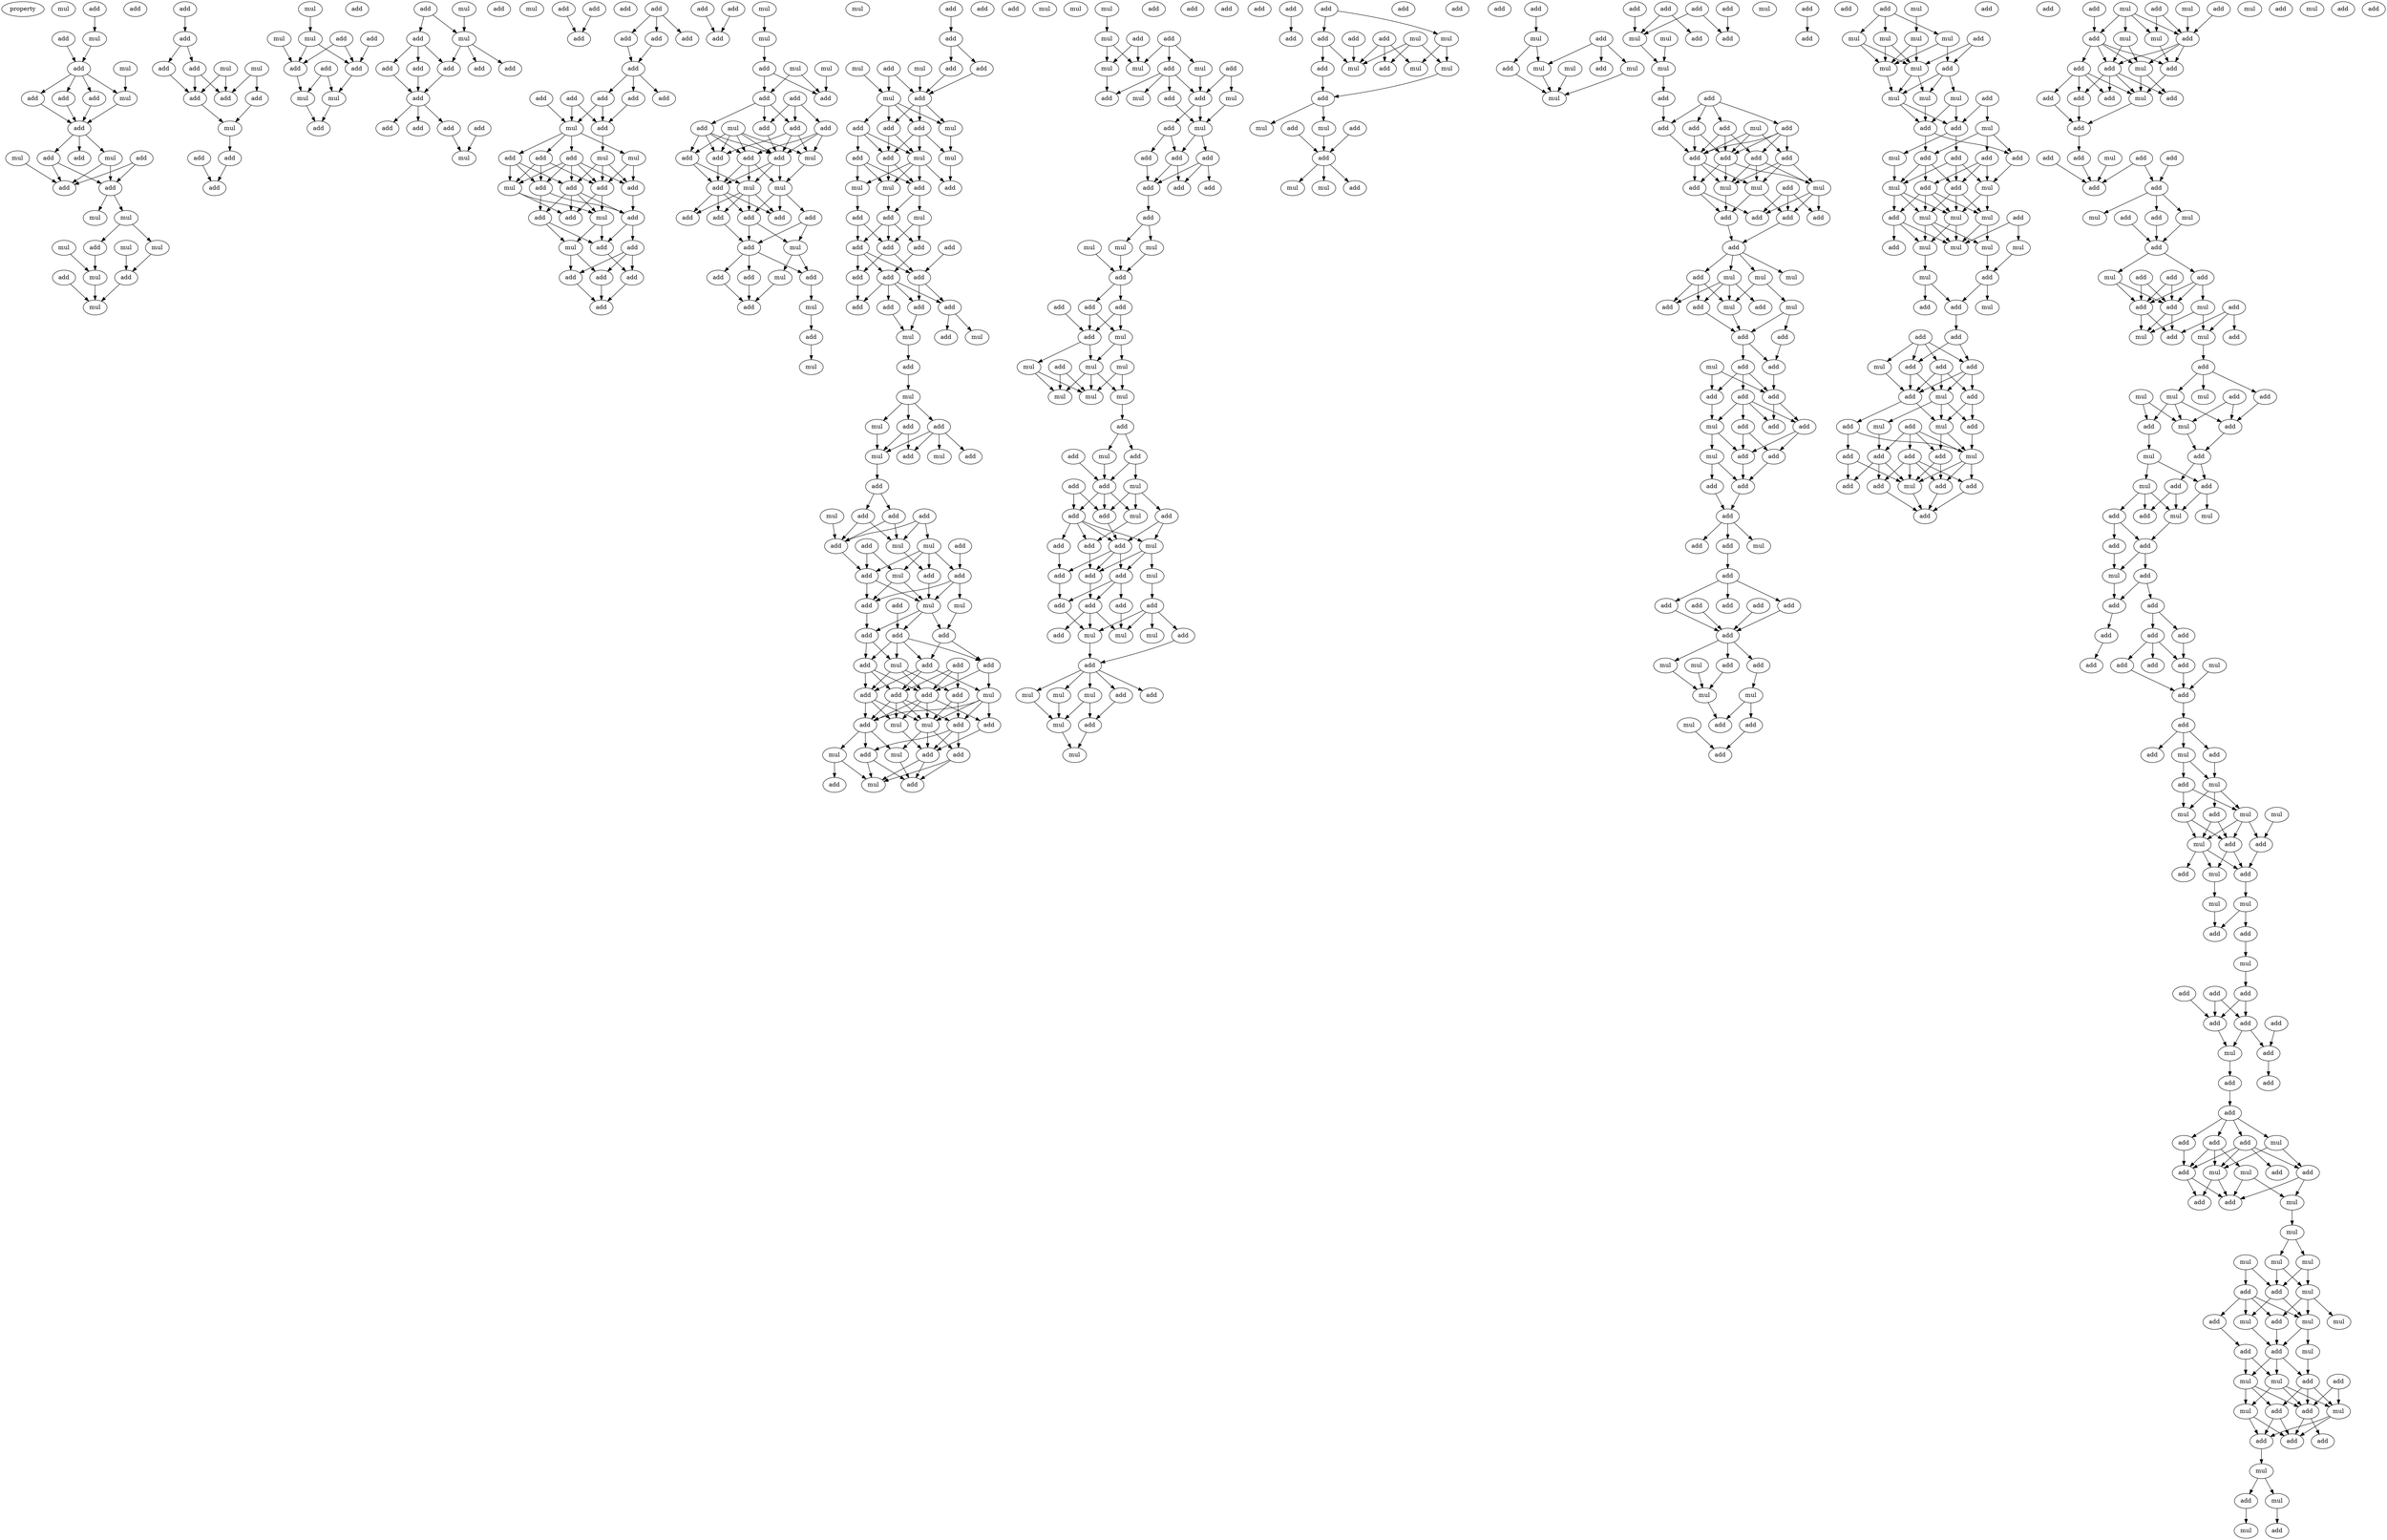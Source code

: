 digraph {
    node [fontcolor=black]
    property [mul=2,lf=1.7]
    0 [ label = mul ];
    1 [ label = add ];
    2 [ label = add ];
    3 [ label = mul ];
    4 [ label = add ];
    5 [ label = mul ];
    6 [ label = add ];
    7 [ label = add ];
    8 [ label = add ];
    9 [ label = add ];
    10 [ label = mul ];
    11 [ label = add ];
    12 [ label = mul ];
    13 [ label = add ];
    14 [ label = add ];
    15 [ label = mul ];
    16 [ label = add ];
    17 [ label = add ];
    18 [ label = add ];
    19 [ label = mul ];
    20 [ label = mul ];
    21 [ label = mul ];
    22 [ label = mul ];
    23 [ label = mul ];
    24 [ label = add ];
    25 [ label = add ];
    26 [ label = mul ];
    27 [ label = add ];
    28 [ label = mul ];
    29 [ label = add ];
    30 [ label = add ];
    31 [ label = mul ];
    32 [ label = add ];
    33 [ label = mul ];
    34 [ label = add ];
    35 [ label = add ];
    36 [ label = add ];
    37 [ label = add ];
    38 [ label = mul ];
    39 [ label = add ];
    40 [ label = add ];
    41 [ label = add ];
    42 [ label = mul ];
    43 [ label = mul ];
    44 [ label = add ];
    45 [ label = add ];
    46 [ label = mul ];
    47 [ label = add ];
    48 [ label = add ];
    49 [ label = add ];
    50 [ label = mul ];
    51 [ label = mul ];
    52 [ label = add ];
    53 [ label = add ];
    54 [ label = add ];
    55 [ label = mul ];
    56 [ label = add ];
    57 [ label = mul ];
    58 [ label = add ];
    59 [ label = add ];
    60 [ label = add ];
    61 [ label = add ];
    62 [ label = add ];
    63 [ label = add ];
    64 [ label = add ];
    65 [ label = add ];
    66 [ label = add ];
    67 [ label = add ];
    68 [ label = add ];
    69 [ label = mul ];
    70 [ label = mul ];
    71 [ label = add ];
    72 [ label = add ];
    73 [ label = add ];
    74 [ label = add ];
    75 [ label = add ];
    76 [ label = add ];
    77 [ label = add ];
    78 [ label = add ];
    79 [ label = add ];
    80 [ label = add ];
    81 [ label = add ];
    82 [ label = add ];
    83 [ label = add ];
    84 [ label = add ];
    85 [ label = add ];
    86 [ label = mul ];
    87 [ label = mul ];
    88 [ label = add ];
    89 [ label = add ];
    90 [ label = add ];
    91 [ label = mul ];
    92 [ label = mul ];
    93 [ label = add ];
    94 [ label = add ];
    95 [ label = add ];
    96 [ label = add ];
    97 [ label = add ];
    98 [ label = add ];
    99 [ label = mul ];
    100 [ label = add ];
    101 [ label = add ];
    102 [ label = mul ];
    103 [ label = add ];
    104 [ label = add ];
    105 [ label = add ];
    106 [ label = add ];
    107 [ label = add ];
    108 [ label = add ];
    109 [ label = add ];
    110 [ label = mul ];
    111 [ label = add ];
    112 [ label = mul ];
    113 [ label = mul ];
    114 [ label = add ];
    115 [ label = mul ];
    116 [ label = add ];
    117 [ label = add ];
    118 [ label = add ];
    119 [ label = add ];
    120 [ label = add ];
    121 [ label = add ];
    122 [ label = mul ];
    123 [ label = add ];
    124 [ label = add ];
    125 [ label = add ];
    126 [ label = add ];
    127 [ label = add ];
    128 [ label = mul ];
    129 [ label = mul ];
    130 [ label = mul ];
    131 [ label = add ];
    132 [ label = add ];
    133 [ label = add ];
    134 [ label = add ];
    135 [ label = add ];
    136 [ label = add ];
    137 [ label = add ];
    138 [ label = mul ];
    139 [ label = add ];
    140 [ label = mul ];
    141 [ label = add ];
    142 [ label = add ];
    143 [ label = mul ];
    144 [ label = add ];
    145 [ label = add ];
    146 [ label = mul ];
    147 [ label = add ];
    148 [ label = mul ];
    149 [ label = add ];
    150 [ label = add ];
    151 [ label = add ];
    152 [ label = mul ];
    153 [ label = mul ];
    154 [ label = add ];
    155 [ label = add ];
    156 [ label = add ];
    157 [ label = add ];
    158 [ label = mul ];
    159 [ label = add ];
    160 [ label = add ];
    161 [ label = add ];
    162 [ label = mul ];
    163 [ label = mul ];
    164 [ label = add ];
    165 [ label = add ];
    166 [ label = mul ];
    167 [ label = mul ];
    168 [ label = mul ];
    169 [ label = add ];
    170 [ label = add ];
    171 [ label = add ];
    172 [ label = mul ];
    173 [ label = add ];
    174 [ label = add ];
    175 [ label = add ];
    176 [ label = add ];
    177 [ label = add ];
    178 [ label = add ];
    179 [ label = add ];
    180 [ label = add ];
    181 [ label = add ];
    182 [ label = add ];
    183 [ label = add ];
    184 [ label = add ];
    185 [ label = mul ];
    186 [ label = add ];
    187 [ label = mul ];
    188 [ label = mul ];
    189 [ label = add ];
    190 [ label = mul ];
    191 [ label = add ];
    192 [ label = mul ];
    193 [ label = add ];
    194 [ label = add ];
    195 [ label = mul ];
    196 [ label = mul ];
    197 [ label = mul ];
    198 [ label = add ];
    199 [ label = add ];
    200 [ label = add ];
    201 [ label = mul ];
    202 [ label = add ];
    203 [ label = add ];
    204 [ label = mul ];
    205 [ label = add ];
    206 [ label = mul ];
    207 [ label = add ];
    208 [ label = add ];
    209 [ label = add ];
    210 [ label = add ];
    211 [ label = mul ];
    212 [ label = add ];
    213 [ label = mul ];
    214 [ label = mul ];
    215 [ label = add ];
    216 [ label = add ];
    217 [ label = add ];
    218 [ label = add ];
    219 [ label = add ];
    220 [ label = add ];
    221 [ label = add ];
    222 [ label = mul ];
    223 [ label = add ];
    224 [ label = add ];
    225 [ label = add ];
    226 [ label = add ];
    227 [ label = add ];
    228 [ label = mul ];
    229 [ label = add ];
    230 [ label = mul ];
    231 [ label = add ];
    232 [ label = add ];
    233 [ label = mul ];
    234 [ label = add ];
    235 [ label = add ];
    236 [ label = mul ];
    237 [ label = add ];
    238 [ label = mul ];
    239 [ label = add ];
    240 [ label = add ];
    241 [ label = add ];
    242 [ label = mul ];
    243 [ label = mul ];
    244 [ label = mul ];
    245 [ label = add ];
    246 [ label = add ];
    247 [ label = add ];
    248 [ label = add ];
    249 [ label = mul ];
    250 [ label = mul ];
    251 [ label = mul ];
    252 [ label = mul ];
    253 [ label = add ];
    254 [ label = mul ];
    255 [ label = add ];
    256 [ label = add ];
    257 [ label = add ];
    258 [ label = mul ];
    259 [ label = add ];
    260 [ label = add ];
    261 [ label = add ];
    262 [ label = add ];
    263 [ label = add ];
    264 [ label = add ];
    265 [ label = add ];
    266 [ label = mul ];
    267 [ label = add ];
    268 [ label = mul ];
    269 [ label = mul ];
    270 [ label = add ];
    271 [ label = add ];
    272 [ label = add ];
    273 [ label = add ];
    274 [ label = add ];
    275 [ label = add ];
    276 [ label = mul ];
    277 [ label = add ];
    278 [ label = mul ];
    279 [ label = mul ];
    280 [ label = mul ];
    281 [ label = add ];
    282 [ label = mul ];
    283 [ label = mul ];
    284 [ label = mul ];
    285 [ label = add ];
    286 [ label = add ];
    287 [ label = add ];
    288 [ label = mul ];
    289 [ label = add ];
    290 [ label = mul ];
    291 [ label = add ];
    292 [ label = add ];
    293 [ label = add ];
    294 [ label = add ];
    295 [ label = add ];
    296 [ label = mul ];
    297 [ label = add ];
    298 [ label = add ];
    299 [ label = add ];
    300 [ label = mul ];
    301 [ label = add ];
    302 [ label = add ];
    303 [ label = add ];
    304 [ label = mul ];
    305 [ label = add ];
    306 [ label = add ];
    307 [ label = add ];
    308 [ label = add ];
    309 [ label = mul ];
    310 [ label = add ];
    311 [ label = mul ];
    312 [ label = mul ];
    313 [ label = add ];
    314 [ label = add ];
    315 [ label = mul ];
    316 [ label = mul ];
    317 [ label = mul ];
    318 [ label = add ];
    319 [ label = add ];
    320 [ label = mul ];
    321 [ label = add ];
    322 [ label = mul ];
    323 [ label = add ];
    324 [ label = add ];
    325 [ label = add ];
    326 [ label = mul ];
    327 [ label = add ];
    328 [ label = mul ];
    329 [ label = add ];
    330 [ label = add ];
    331 [ label = add ];
    332 [ label = add ];
    333 [ label = mul ];
    334 [ label = mul ];
    335 [ label = mul ];
    336 [ label = add ];
    337 [ label = add ];
    338 [ label = add ];
    339 [ label = mul ];
    340 [ label = mul ];
    341 [ label = add ];
    342 [ label = add ];
    343 [ label = mul ];
    344 [ label = mul ];
    345 [ label = add ];
    346 [ label = add ];
    347 [ label = add ];
    348 [ label = add ];
    349 [ label = add ];
    350 [ label = mul ];
    351 [ label = add ];
    352 [ label = mul ];
    353 [ label = add ];
    354 [ label = mul ];
    355 [ label = mul ];
    356 [ label = mul ];
    357 [ label = add ];
    358 [ label = add ];
    359 [ label = add ];
    360 [ label = add ];
    361 [ label = add ];
    362 [ label = mul ];
    363 [ label = add ];
    364 [ label = mul ];
    365 [ label = mul ];
    366 [ label = add ];
    367 [ label = add ];
    368 [ label = add ];
    369 [ label = mul ];
    370 [ label = add ];
    371 [ label = add ];
    372 [ label = add ];
    373 [ label = add ];
    374 [ label = add ];
    375 [ label = add ];
    376 [ label = add ];
    377 [ label = mul ];
    378 [ label = mul ];
    379 [ label = mul ];
    380 [ label = add ];
    381 [ label = add ];
    382 [ label = add ];
    383 [ label = add ];
    384 [ label = add ];
    385 [ label = mul ];
    386 [ label = add ];
    387 [ label = add ];
    388 [ label = mul ];
    389 [ label = add ];
    390 [ label = mul ];
    391 [ label = mul ];
    392 [ label = add ];
    393 [ label = mul ];
    394 [ label = add ];
    395 [ label = mul ];
    396 [ label = add ];
    397 [ label = add ];
    398 [ label = add ];
    399 [ label = add ];
    400 [ label = mul ];
    401 [ label = add ];
    402 [ label = add ];
    403 [ label = add ];
    404 [ label = add ];
    405 [ label = add ];
    406 [ label = mul ];
    407 [ label = add ];
    408 [ label = add ];
    409 [ label = mul ];
    410 [ label = add ];
    411 [ label = add ];
    412 [ label = add ];
    413 [ label = add ];
    414 [ label = add ];
    415 [ label = add ];
    416 [ label = add ];
    417 [ label = add ];
    418 [ label = add ];
    419 [ label = mul ];
    420 [ label = add ];
    421 [ label = add ];
    422 [ label = add ];
    423 [ label = add ];
    424 [ label = add ];
    425 [ label = add ];
    426 [ label = add ];
    427 [ label = add ];
    428 [ label = mul ];
    429 [ label = add ];
    430 [ label = mul ];
    431 [ label = mul ];
    432 [ label = mul ];
    433 [ label = add ];
    434 [ label = mul ];
    435 [ label = add ];
    436 [ label = add ];
    437 [ label = add ];
    438 [ label = mul ];
    439 [ label = add ];
    440 [ label = mul ];
    441 [ label = mul ];
    442 [ label = mul ];
    443 [ label = add ];
    444 [ label = mul ];
    445 [ label = mul ];
    446 [ label = add ];
    447 [ label = mul ];
    448 [ label = mul ];
    449 [ label = mul ];
    450 [ label = mul ];
    451 [ label = add ];
    452 [ label = add ];
    453 [ label = mul ];
    454 [ label = add ];
    455 [ label = add ];
    456 [ label = add ];
    457 [ label = add ];
    458 [ label = add ];
    459 [ label = mul ];
    460 [ label = add ];
    461 [ label = add ];
    462 [ label = mul ];
    463 [ label = mul ];
    464 [ label = add ];
    465 [ label = mul ];
    466 [ label = mul ];
    467 [ label = mul ];
    468 [ label = add ];
    469 [ label = mul ];
    470 [ label = mul ];
    471 [ label = mul ];
    472 [ label = mul ];
    473 [ label = add ];
    474 [ label = mul ];
    475 [ label = add ];
    476 [ label = add ];
    477 [ label = mul ];
    478 [ label = add ];
    479 [ label = add ];
    480 [ label = add ];
    481 [ label = add ];
    482 [ label = add ];
    483 [ label = add ];
    484 [ label = add ];
    485 [ label = add ];
    486 [ label = mul ];
    487 [ label = add ];
    488 [ label = add ];
    489 [ label = mul ];
    490 [ label = add ];
    491 [ label = add ];
    492 [ label = mul ];
    493 [ label = mul ];
    494 [ label = add ];
    495 [ label = add ];
    496 [ label = mul ];
    497 [ label = add ];
    498 [ label = add ];
    499 [ label = add ];
    500 [ label = add ];
    501 [ label = add ];
    502 [ label = mul ];
    503 [ label = add ];
    504 [ label = add ];
    505 [ label = add ];
    506 [ label = add ];
    507 [ label = mul ];
    508 [ label = mul ];
    509 [ label = add ];
    510 [ label = add ];
    511 [ label = mul ];
    512 [ label = add ];
    513 [ label = mul ];
    514 [ label = add ];
    515 [ label = add ];
    516 [ label = add ];
    517 [ label = add ];
    518 [ label = mul ];
    519 [ label = add ];
    520 [ label = mul ];
    521 [ label = add ];
    522 [ label = add ];
    523 [ label = add ];
    524 [ label = add ];
    525 [ label = add ];
    526 [ label = add ];
    527 [ label = mul ];
    528 [ label = add ];
    529 [ label = add ];
    530 [ label = add ];
    531 [ label = add ];
    532 [ label = mul ];
    533 [ label = add ];
    534 [ label = add ];
    535 [ label = mul ];
    536 [ label = add ];
    537 [ label = mul ];
    538 [ label = add ];
    539 [ label = mul ];
    540 [ label = add ];
    541 [ label = add ];
    542 [ label = add ];
    543 [ label = add ];
    544 [ label = add ];
    545 [ label = mul ];
    546 [ label = mul ];
    547 [ label = mul ];
    548 [ label = add ];
    549 [ label = add ];
    550 [ label = add ];
    551 [ label = add ];
    552 [ label = mul ];
    553 [ label = add ];
    554 [ label = mul ];
    555 [ label = mul ];
    556 [ label = add ];
    557 [ label = add ];
    558 [ label = add ];
    559 [ label = mul ];
    560 [ label = add ];
    561 [ label = mul ];
    562 [ label = mul ];
    563 [ label = add ];
    564 [ label = add ];
    565 [ label = mul ];
    566 [ label = mul ];
    567 [ label = mul ];
    568 [ label = add ];
    569 [ label = add ];
    570 [ label = add ];
    571 [ label = add ];
    572 [ label = mul ];
    573 [ label = add ];
    574 [ label = add ];
    575 [ label = add ];
    576 [ label = add ];
    577 [ label = add ];
    578 [ label = add ];
    579 [ label = add ];
    580 [ label = add ];
    581 [ label = add ];
    582 [ label = add ];
    583 [ label = mul ];
    584 [ label = add ];
    585 [ label = add ];
    586 [ label = add ];
    587 [ label = mul ];
    588 [ label = add ];
    589 [ label = mul ];
    590 [ label = add ];
    591 [ label = mul ];
    592 [ label = mul ];
    593 [ label = mul ];
    594 [ label = add ];
    595 [ label = mul ];
    596 [ label = add ];
    597 [ label = add ];
    598 [ label = mul ];
    599 [ label = add ];
    600 [ label = add ];
    601 [ label = add ];
    602 [ label = mul ];
    603 [ label = mul ];
    604 [ label = add ];
    605 [ label = add ];
    606 [ label = mul ];
    607 [ label = add ];
    608 [ label = add ];
    609 [ label = add ];
    610 [ label = add ];
    611 [ label = add ];
    612 [ label = add ];
    613 [ label = mul ];
    614 [ label = add ];
    615 [ label = add ];
    616 [ label = add ];
    617 [ label = add ];
    618 [ label = add ];
    619 [ label = mul ];
    620 [ label = add ];
    621 [ label = add ];
    622 [ label = add ];
    623 [ label = add ];
    624 [ label = mul ];
    625 [ label = add ];
    626 [ label = mul ];
    627 [ label = add ];
    628 [ label = mul ];
    629 [ label = add ];
    630 [ label = mul ];
    631 [ label = mul ];
    632 [ label = mul ];
    633 [ label = mul ];
    634 [ label = add ];
    635 [ label = mul ];
    636 [ label = add ];
    637 [ label = add ];
    638 [ label = mul ];
    639 [ label = add ];
    640 [ label = mul ];
    641 [ label = mul ];
    642 [ label = add ];
    643 [ label = mul ];
    644 [ label = add ];
    645 [ label = add ];
    646 [ label = mul ];
    647 [ label = mul ];
    648 [ label = add ];
    649 [ label = add ];
    650 [ label = mul ];
    651 [ label = mul ];
    652 [ label = add ];
    653 [ label = add ];
    654 [ label = add ];
    655 [ label = add ];
    656 [ label = mul ];
    657 [ label = add ];
    658 [ label = add ];
    659 [ label = mul ];
    660 [ label = add ];
    661 [ label = mul ];
    1 -> 3 [ name = 0 ];
    2 -> 4 [ name = 1 ];
    3 -> 4 [ name = 2 ];
    4 -> 6 [ name = 3 ];
    4 -> 7 [ name = 4 ];
    4 -> 9 [ name = 5 ];
    4 -> 10 [ name = 6 ];
    5 -> 10 [ name = 7 ];
    6 -> 11 [ name = 8 ];
    7 -> 11 [ name = 9 ];
    9 -> 11 [ name = 10 ];
    10 -> 11 [ name = 11 ];
    11 -> 13 [ name = 12 ];
    11 -> 15 [ name = 13 ];
    11 -> 16 [ name = 14 ];
    12 -> 17 [ name = 15 ];
    14 -> 17 [ name = 16 ];
    14 -> 18 [ name = 17 ];
    15 -> 17 [ name = 18 ];
    15 -> 18 [ name = 19 ];
    16 -> 17 [ name = 20 ];
    16 -> 18 [ name = 21 ];
    18 -> 19 [ name = 22 ];
    18 -> 20 [ name = 23 ];
    20 -> 22 [ name = 24 ];
    20 -> 24 [ name = 25 ];
    21 -> 27 [ name = 26 ];
    22 -> 27 [ name = 27 ];
    23 -> 26 [ name = 28 ];
    24 -> 26 [ name = 29 ];
    25 -> 28 [ name = 30 ];
    26 -> 28 [ name = 31 ];
    27 -> 28 [ name = 32 ];
    29 -> 30 [ name = 33 ];
    30 -> 32 [ name = 34 ];
    30 -> 34 [ name = 35 ];
    31 -> 36 [ name = 36 ];
    31 -> 37 [ name = 37 ];
    32 -> 36 [ name = 38 ];
    32 -> 37 [ name = 39 ];
    33 -> 35 [ name = 40 ];
    33 -> 37 [ name = 41 ];
    34 -> 36 [ name = 42 ];
    35 -> 38 [ name = 43 ];
    36 -> 38 [ name = 44 ];
    38 -> 40 [ name = 45 ];
    39 -> 41 [ name = 46 ];
    40 -> 41 [ name = 47 ];
    42 -> 43 [ name = 48 ];
    43 -> 47 [ name = 49 ];
    43 -> 48 [ name = 50 ];
    44 -> 47 [ name = 51 ];
    45 -> 47 [ name = 52 ];
    45 -> 48 [ name = 53 ];
    46 -> 48 [ name = 54 ];
    47 -> 51 [ name = 55 ];
    48 -> 50 [ name = 56 ];
    49 -> 50 [ name = 57 ];
    49 -> 51 [ name = 58 ];
    50 -> 52 [ name = 59 ];
    51 -> 52 [ name = 60 ];
    54 -> 56 [ name = 61 ];
    54 -> 57 [ name = 62 ];
    55 -> 57 [ name = 63 ];
    56 -> 58 [ name = 64 ];
    56 -> 59 [ name = 65 ];
    56 -> 62 [ name = 66 ];
    57 -> 58 [ name = 67 ];
    57 -> 60 [ name = 68 ];
    57 -> 61 [ name = 69 ];
    58 -> 63 [ name = 70 ];
    59 -> 63 [ name = 71 ];
    62 -> 63 [ name = 72 ];
    63 -> 64 [ name = 73 ];
    63 -> 65 [ name = 74 ];
    63 -> 66 [ name = 75 ];
    66 -> 69 [ name = 76 ];
    67 -> 69 [ name = 77 ];
    71 -> 74 [ name = 78 ];
    73 -> 74 [ name = 79 ];
    75 -> 76 [ name = 80 ];
    75 -> 77 [ name = 81 ];
    75 -> 78 [ name = 82 ];
    76 -> 79 [ name = 83 ];
    78 -> 79 [ name = 84 ];
    79 -> 81 [ name = 85 ];
    79 -> 82 [ name = 86 ];
    79 -> 83 [ name = 87 ];
    80 -> 86 [ name = 88 ];
    82 -> 85 [ name = 89 ];
    82 -> 86 [ name = 90 ];
    83 -> 85 [ name = 91 ];
    84 -> 85 [ name = 92 ];
    84 -> 86 [ name = 93 ];
    85 -> 91 [ name = 94 ];
    86 -> 87 [ name = 95 ];
    86 -> 88 [ name = 96 ];
    86 -> 89 [ name = 97 ];
    86 -> 90 [ name = 98 ];
    87 -> 93 [ name = 99 ];
    87 -> 94 [ name = 100 ];
    88 -> 92 [ name = 101 ];
    88 -> 93 [ name = 102 ];
    88 -> 94 [ name = 103 ];
    88 -> 95 [ name = 104 ];
    88 -> 96 [ name = 105 ];
    89 -> 92 [ name = 106 ];
    89 -> 93 [ name = 107 ];
    89 -> 95 [ name = 108 ];
    90 -> 92 [ name = 109 ];
    90 -> 95 [ name = 110 ];
    90 -> 96 [ name = 111 ];
    91 -> 93 [ name = 112 ];
    91 -> 94 [ name = 113 ];
    91 -> 96 [ name = 114 ];
    92 -> 97 [ name = 115 ];
    92 -> 99 [ name = 116 ];
    93 -> 97 [ name = 117 ];
    93 -> 99 [ name = 118 ];
    94 -> 100 [ name = 119 ];
    95 -> 98 [ name = 120 ];
    95 -> 100 [ name = 121 ];
    96 -> 97 [ name = 122 ];
    96 -> 98 [ name = 123 ];
    96 -> 99 [ name = 124 ];
    96 -> 100 [ name = 125 ];
    98 -> 102 [ name = 126 ];
    98 -> 103 [ name = 127 ];
    99 -> 102 [ name = 128 ];
    99 -> 103 [ name = 129 ];
    100 -> 101 [ name = 130 ];
    100 -> 103 [ name = 131 ];
    101 -> 104 [ name = 132 ];
    101 -> 105 [ name = 133 ];
    101 -> 106 [ name = 134 ];
    102 -> 104 [ name = 135 ];
    102 -> 106 [ name = 136 ];
    103 -> 105 [ name = 137 ];
    104 -> 107 [ name = 138 ];
    105 -> 107 [ name = 139 ];
    106 -> 107 [ name = 140 ];
    108 -> 111 [ name = 141 ];
    109 -> 111 [ name = 142 ];
    110 -> 112 [ name = 143 ];
    112 -> 114 [ name = 144 ];
    113 -> 117 [ name = 145 ];
    114 -> 116 [ name = 146 ];
    114 -> 117 [ name = 147 ];
    115 -> 116 [ name = 148 ];
    115 -> 117 [ name = 149 ];
    116 -> 119 [ name = 150 ];
    116 -> 120 [ name = 151 ];
    116 -> 121 [ name = 152 ];
    118 -> 120 [ name = 153 ];
    118 -> 121 [ name = 154 ];
    118 -> 123 [ name = 155 ];
    119 -> 124 [ name = 156 ];
    119 -> 125 [ name = 157 ];
    119 -> 126 [ name = 158 ];
    119 -> 127 [ name = 159 ];
    120 -> 124 [ name = 160 ];
    121 -> 124 [ name = 161 ];
    121 -> 127 [ name = 162 ];
    121 -> 128 [ name = 163 ];
    122 -> 124 [ name = 164 ];
    122 -> 125 [ name = 165 ];
    122 -> 126 [ name = 166 ];
    122 -> 127 [ name = 167 ];
    122 -> 128 [ name = 168 ];
    123 -> 124 [ name = 169 ];
    123 -> 126 [ name = 170 ];
    123 -> 128 [ name = 171 ];
    124 -> 129 [ name = 172 ];
    124 -> 130 [ name = 173 ];
    124 -> 131 [ name = 174 ];
    125 -> 130 [ name = 175 ];
    125 -> 131 [ name = 176 ];
    126 -> 129 [ name = 177 ];
    126 -> 130 [ name = 178 ];
    126 -> 131 [ name = 179 ];
    127 -> 131 [ name = 180 ];
    128 -> 129 [ name = 181 ];
    129 -> 134 [ name = 182 ];
    129 -> 135 [ name = 183 ];
    129 -> 136 [ name = 184 ];
    130 -> 132 [ name = 185 ];
    130 -> 133 [ name = 186 ];
    130 -> 134 [ name = 187 ];
    130 -> 135 [ name = 188 ];
    131 -> 132 [ name = 189 ];
    131 -> 133 [ name = 190 ];
    131 -> 134 [ name = 191 ];
    131 -> 135 [ name = 192 ];
    133 -> 137 [ name = 193 ];
    134 -> 137 [ name = 194 ];
    134 -> 138 [ name = 195 ];
    136 -> 137 [ name = 196 ];
    136 -> 138 [ name = 197 ];
    137 -> 139 [ name = 198 ];
    137 -> 141 [ name = 199 ];
    137 -> 142 [ name = 200 ];
    138 -> 140 [ name = 201 ];
    138 -> 142 [ name = 202 ];
    139 -> 144 [ name = 203 ];
    140 -> 144 [ name = 204 ];
    141 -> 144 [ name = 205 ];
    142 -> 143 [ name = 206 ];
    143 -> 145 [ name = 207 ];
    145 -> 148 [ name = 208 ];
    147 -> 150 [ name = 209 ];
    150 -> 151 [ name = 210 ];
    150 -> 154 [ name = 211 ];
    151 -> 157 [ name = 212 ];
    152 -> 157 [ name = 213 ];
    153 -> 158 [ name = 214 ];
    154 -> 157 [ name = 215 ];
    155 -> 157 [ name = 216 ];
    155 -> 158 [ name = 217 ];
    157 -> 160 [ name = 218 ];
    157 -> 161 [ name = 219 ];
    157 -> 162 [ name = 220 ];
    158 -> 159 [ name = 221 ];
    158 -> 160 [ name = 222 ];
    158 -> 161 [ name = 223 ];
    158 -> 162 [ name = 224 ];
    159 -> 163 [ name = 225 ];
    159 -> 164 [ name = 226 ];
    159 -> 165 [ name = 227 ];
    160 -> 163 [ name = 228 ];
    160 -> 164 [ name = 229 ];
    160 -> 166 [ name = 230 ];
    161 -> 163 [ name = 231 ];
    161 -> 164 [ name = 232 ];
    162 -> 166 [ name = 233 ];
    163 -> 167 [ name = 234 ];
    163 -> 168 [ name = 235 ];
    163 -> 169 [ name = 236 ];
    163 -> 170 [ name = 237 ];
    164 -> 167 [ name = 238 ];
    164 -> 170 [ name = 239 ];
    165 -> 167 [ name = 240 ];
    165 -> 168 [ name = 241 ];
    165 -> 170 [ name = 242 ];
    166 -> 169 [ name = 243 ];
    167 -> 171 [ name = 244 ];
    168 -> 173 [ name = 245 ];
    170 -> 171 [ name = 246 ];
    170 -> 172 [ name = 247 ];
    171 -> 174 [ name = 248 ];
    171 -> 175 [ name = 249 ];
    171 -> 177 [ name = 250 ];
    172 -> 174 [ name = 251 ];
    172 -> 175 [ name = 252 ];
    173 -> 175 [ name = 253 ];
    173 -> 177 [ name = 254 ];
    174 -> 179 [ name = 255 ];
    175 -> 178 [ name = 256 ];
    175 -> 180 [ name = 257 ];
    176 -> 178 [ name = 258 ];
    177 -> 178 [ name = 259 ];
    177 -> 179 [ name = 260 ];
    177 -> 180 [ name = 261 ];
    178 -> 181 [ name = 262 ];
    178 -> 182 [ name = 263 ];
    179 -> 181 [ name = 264 ];
    179 -> 182 [ name = 265 ];
    179 -> 183 [ name = 266 ];
    179 -> 184 [ name = 267 ];
    180 -> 184 [ name = 268 ];
    181 -> 185 [ name = 269 ];
    181 -> 186 [ name = 270 ];
    182 -> 187 [ name = 271 ];
    183 -> 187 [ name = 272 ];
    187 -> 189 [ name = 273 ];
    189 -> 190 [ name = 274 ];
    190 -> 191 [ name = 275 ];
    190 -> 192 [ name = 276 ];
    190 -> 193 [ name = 277 ];
    191 -> 194 [ name = 278 ];
    191 -> 196 [ name = 279 ];
    192 -> 196 [ name = 280 ];
    193 -> 194 [ name = 281 ];
    193 -> 196 [ name = 282 ];
    193 -> 197 [ name = 283 ];
    193 -> 198 [ name = 284 ];
    196 -> 199 [ name = 285 ];
    199 -> 200 [ name = 286 ];
    199 -> 203 [ name = 287 ];
    200 -> 206 [ name = 288 ];
    200 -> 207 [ name = 289 ];
    201 -> 207 [ name = 290 ];
    202 -> 204 [ name = 291 ];
    202 -> 206 [ name = 292 ];
    202 -> 207 [ name = 293 ];
    203 -> 206 [ name = 294 ];
    203 -> 207 [ name = 295 ];
    204 -> 209 [ name = 296 ];
    204 -> 210 [ name = 297 ];
    204 -> 211 [ name = 298 ];
    204 -> 212 [ name = 299 ];
    205 -> 212 [ name = 300 ];
    206 -> 209 [ name = 301 ];
    207 -> 210 [ name = 302 ];
    208 -> 210 [ name = 303 ];
    208 -> 211 [ name = 304 ];
    209 -> 214 [ name = 305 ];
    210 -> 214 [ name = 306 ];
    210 -> 216 [ name = 307 ];
    211 -> 214 [ name = 308 ];
    211 -> 216 [ name = 309 ];
    212 -> 213 [ name = 310 ];
    212 -> 214 [ name = 311 ];
    212 -> 216 [ name = 312 ];
    213 -> 217 [ name = 313 ];
    214 -> 217 [ name = 314 ];
    214 -> 218 [ name = 315 ];
    214 -> 219 [ name = 316 ];
    215 -> 218 [ name = 317 ];
    216 -> 219 [ name = 318 ];
    217 -> 220 [ name = 319 ];
    217 -> 221 [ name = 320 ];
    218 -> 220 [ name = 321 ];
    218 -> 221 [ name = 322 ];
    218 -> 222 [ name = 323 ];
    218 -> 223 [ name = 324 ];
    219 -> 222 [ name = 325 ];
    219 -> 223 [ name = 326 ];
    220 -> 225 [ name = 327 ];
    220 -> 228 [ name = 328 ];
    221 -> 226 [ name = 329 ];
    221 -> 227 [ name = 330 ];
    221 -> 228 [ name = 331 ];
    222 -> 225 [ name = 332 ];
    222 -> 226 [ name = 333 ];
    222 -> 229 [ name = 334 ];
    223 -> 225 [ name = 335 ];
    223 -> 226 [ name = 336 ];
    223 -> 227 [ name = 337 ];
    224 -> 225 [ name = 338 ];
    224 -> 227 [ name = 339 ];
    224 -> 229 [ name = 340 ];
    225 -> 230 [ name = 341 ];
    225 -> 231 [ name = 342 ];
    225 -> 232 [ name = 343 ];
    225 -> 233 [ name = 344 ];
    226 -> 230 [ name = 345 ];
    226 -> 232 [ name = 346 ];
    226 -> 233 [ name = 347 ];
    227 -> 230 [ name = 348 ];
    227 -> 232 [ name = 349 ];
    227 -> 233 [ name = 350 ];
    227 -> 234 [ name = 351 ];
    228 -> 231 [ name = 352 ];
    228 -> 232 [ name = 353 ];
    228 -> 233 [ name = 354 ];
    228 -> 234 [ name = 355 ];
    229 -> 233 [ name = 356 ];
    229 -> 234 [ name = 357 ];
    230 -> 235 [ name = 358 ];
    231 -> 235 [ name = 359 ];
    232 -> 236 [ name = 360 ];
    232 -> 237 [ name = 361 ];
    232 -> 238 [ name = 362 ];
    233 -> 235 [ name = 363 ];
    233 -> 236 [ name = 364 ];
    233 -> 239 [ name = 365 ];
    234 -> 235 [ name = 366 ];
    234 -> 237 [ name = 367 ];
    234 -> 239 [ name = 368 ];
    235 -> 241 [ name = 369 ];
    235 -> 242 [ name = 370 ];
    236 -> 241 [ name = 371 ];
    237 -> 241 [ name = 372 ];
    237 -> 242 [ name = 373 ];
    238 -> 240 [ name = 374 ];
    238 -> 242 [ name = 375 ];
    239 -> 241 [ name = 376 ];
    239 -> 242 [ name = 377 ];
    243 -> 244 [ name = 378 ];
    244 -> 249 [ name = 379 ];
    244 -> 250 [ name = 380 ];
    245 -> 247 [ name = 381 ];
    245 -> 250 [ name = 382 ];
    245 -> 251 [ name = 383 ];
    246 -> 249 [ name = 384 ];
    246 -> 250 [ name = 385 ];
    247 -> 253 [ name = 386 ];
    247 -> 254 [ name = 387 ];
    247 -> 255 [ name = 388 ];
    247 -> 256 [ name = 389 ];
    248 -> 252 [ name = 390 ];
    248 -> 255 [ name = 391 ];
    249 -> 253 [ name = 392 ];
    251 -> 255 [ name = 393 ];
    252 -> 258 [ name = 394 ];
    255 -> 257 [ name = 395 ];
    255 -> 258 [ name = 396 ];
    256 -> 258 [ name = 397 ];
    257 -> 259 [ name = 398 ];
    257 -> 260 [ name = 399 ];
    258 -> 259 [ name = 400 ];
    258 -> 261 [ name = 401 ];
    259 -> 262 [ name = 402 ];
    259 -> 264 [ name = 403 ];
    260 -> 262 [ name = 404 ];
    261 -> 262 [ name = 405 ];
    261 -> 263 [ name = 406 ];
    261 -> 264 [ name = 407 ];
    262 -> 265 [ name = 408 ];
    265 -> 266 [ name = 409 ];
    265 -> 269 [ name = 410 ];
    266 -> 270 [ name = 411 ];
    268 -> 270 [ name = 412 ];
    269 -> 270 [ name = 413 ];
    270 -> 273 [ name = 414 ];
    270 -> 275 [ name = 415 ];
    273 -> 276 [ name = 416 ];
    273 -> 277 [ name = 417 ];
    274 -> 277 [ name = 418 ];
    275 -> 276 [ name = 419 ];
    275 -> 277 [ name = 420 ];
    276 -> 278 [ name = 421 ];
    276 -> 280 [ name = 422 ];
    277 -> 279 [ name = 423 ];
    277 -> 280 [ name = 424 ];
    278 -> 282 [ name = 425 ];
    278 -> 283 [ name = 426 ];
    279 -> 283 [ name = 427 ];
    279 -> 284 [ name = 428 ];
    280 -> 282 [ name = 429 ];
    280 -> 283 [ name = 430 ];
    280 -> 284 [ name = 431 ];
    281 -> 283 [ name = 432 ];
    281 -> 284 [ name = 433 ];
    282 -> 285 [ name = 434 ];
    285 -> 286 [ name = 435 ];
    285 -> 288 [ name = 436 ];
    286 -> 290 [ name = 437 ];
    286 -> 292 [ name = 438 ];
    287 -> 292 [ name = 439 ];
    288 -> 292 [ name = 440 ];
    290 -> 293 [ name = 441 ];
    290 -> 294 [ name = 442 ];
    290 -> 296 [ name = 443 ];
    291 -> 293 [ name = 444 ];
    291 -> 295 [ name = 445 ];
    292 -> 293 [ name = 446 ];
    292 -> 295 [ name = 447 ];
    292 -> 296 [ name = 448 ];
    293 -> 297 [ name = 449 ];
    294 -> 297 [ name = 450 ];
    294 -> 300 [ name = 451 ];
    295 -> 297 [ name = 452 ];
    295 -> 298 [ name = 453 ];
    295 -> 299 [ name = 454 ];
    295 -> 300 [ name = 455 ];
    296 -> 299 [ name = 456 ];
    297 -> 301 [ name = 457 ];
    297 -> 302 [ name = 458 ];
    297 -> 303 [ name = 459 ];
    298 -> 303 [ name = 460 ];
    299 -> 301 [ name = 461 ];
    300 -> 301 [ name = 462 ];
    300 -> 302 [ name = 463 ];
    300 -> 304 [ name = 464 ];
    301 -> 305 [ name = 465 ];
    302 -> 305 [ name = 466 ];
    302 -> 306 [ name = 467 ];
    302 -> 308 [ name = 468 ];
    303 -> 308 [ name = 469 ];
    304 -> 307 [ name = 470 ];
    305 -> 309 [ name = 471 ];
    305 -> 311 [ name = 472 ];
    305 -> 313 [ name = 473 ];
    306 -> 309 [ name = 474 ];
    307 -> 309 [ name = 475 ];
    307 -> 310 [ name = 476 ];
    307 -> 311 [ name = 477 ];
    307 -> 312 [ name = 478 ];
    308 -> 311 [ name = 479 ];
    310 -> 314 [ name = 480 ];
    311 -> 314 [ name = 481 ];
    314 -> 315 [ name = 482 ];
    314 -> 316 [ name = 483 ];
    314 -> 317 [ name = 484 ];
    314 -> 318 [ name = 485 ];
    314 -> 319 [ name = 486 ];
    315 -> 320 [ name = 487 ];
    316 -> 320 [ name = 488 ];
    317 -> 320 [ name = 489 ];
    317 -> 321 [ name = 490 ];
    318 -> 321 [ name = 491 ];
    320 -> 322 [ name = 492 ];
    321 -> 322 [ name = 493 ];
    323 -> 324 [ name = 494 ];
    325 -> 326 [ name = 495 ];
    325 -> 330 [ name = 496 ];
    326 -> 333 [ name = 497 ];
    326 -> 335 [ name = 498 ];
    327 -> 332 [ name = 499 ];
    327 -> 334 [ name = 500 ];
    327 -> 335 [ name = 501 ];
    328 -> 332 [ name = 502 ];
    328 -> 333 [ name = 503 ];
    328 -> 334 [ name = 504 ];
    329 -> 334 [ name = 505 ];
    330 -> 331 [ name = 506 ];
    330 -> 334 [ name = 507 ];
    331 -> 336 [ name = 508 ];
    333 -> 336 [ name = 509 ];
    336 -> 339 [ name = 510 ];
    336 -> 340 [ name = 511 ];
    338 -> 342 [ name = 512 ];
    340 -> 342 [ name = 513 ];
    341 -> 342 [ name = 514 ];
    342 -> 343 [ name = 515 ];
    342 -> 344 [ name = 516 ];
    342 -> 345 [ name = 517 ];
    348 -> 350 [ name = 518 ];
    349 -> 351 [ name = 519 ];
    349 -> 354 [ name = 520 ];
    349 -> 355 [ name = 521 ];
    350 -> 353 [ name = 522 ];
    350 -> 355 [ name = 523 ];
    352 -> 356 [ name = 524 ];
    353 -> 356 [ name = 525 ];
    354 -> 356 [ name = 526 ];
    355 -> 356 [ name = 527 ];
    357 -> 362 [ name = 528 ];
    358 -> 361 [ name = 529 ];
    358 -> 362 [ name = 530 ];
    359 -> 361 [ name = 531 ];
    360 -> 362 [ name = 532 ];
    360 -> 363 [ name = 533 ];
    362 -> 365 [ name = 534 ];
    364 -> 365 [ name = 535 ];
    365 -> 367 [ name = 536 ];
    366 -> 368 [ name = 537 ];
    366 -> 370 [ name = 538 ];
    366 -> 371 [ name = 539 ];
    366 -> 372 [ name = 540 ];
    367 -> 368 [ name = 541 ];
    368 -> 375 [ name = 542 ];
    369 -> 374 [ name = 543 ];
    369 -> 375 [ name = 544 ];
    369 -> 376 [ name = 545 ];
    370 -> 373 [ name = 546 ];
    370 -> 374 [ name = 547 ];
    370 -> 375 [ name = 548 ];
    371 -> 373 [ name = 549 ];
    371 -> 374 [ name = 550 ];
    371 -> 375 [ name = 551 ];
    371 -> 376 [ name = 552 ];
    372 -> 374 [ name = 553 ];
    372 -> 375 [ name = 554 ];
    373 -> 377 [ name = 555 ];
    373 -> 378 [ name = 556 ];
    373 -> 379 [ name = 557 ];
    374 -> 377 [ name = 558 ];
    374 -> 379 [ name = 559 ];
    374 -> 380 [ name = 560 ];
    375 -> 377 [ name = 561 ];
    375 -> 378 [ name = 562 ];
    375 -> 380 [ name = 563 ];
    376 -> 377 [ name = 564 ];
    376 -> 378 [ name = 565 ];
    376 -> 379 [ name = 566 ];
    377 -> 382 [ name = 567 ];
    378 -> 382 [ name = 568 ];
    378 -> 384 [ name = 569 ];
    379 -> 383 [ name = 570 ];
    379 -> 384 [ name = 571 ];
    379 -> 386 [ name = 572 ];
    380 -> 382 [ name = 573 ];
    380 -> 383 [ name = 574 ];
    381 -> 383 [ name = 575 ];
    381 -> 384 [ name = 576 ];
    381 -> 386 [ name = 577 ];
    382 -> 387 [ name = 578 ];
    384 -> 387 [ name = 579 ];
    387 -> 388 [ name = 580 ];
    387 -> 389 [ name = 581 ];
    387 -> 390 [ name = 582 ];
    387 -> 391 [ name = 583 ];
    388 -> 392 [ name = 584 ];
    388 -> 393 [ name = 585 ];
    388 -> 394 [ name = 586 ];
    388 -> 396 [ name = 587 ];
    389 -> 392 [ name = 588 ];
    389 -> 393 [ name = 589 ];
    389 -> 396 [ name = 590 ];
    391 -> 393 [ name = 591 ];
    391 -> 395 [ name = 592 ];
    393 -> 398 [ name = 593 ];
    395 -> 397 [ name = 594 ];
    395 -> 398 [ name = 595 ];
    396 -> 398 [ name = 596 ];
    397 -> 399 [ name = 597 ];
    398 -> 399 [ name = 598 ];
    398 -> 401 [ name = 599 ];
    399 -> 404 [ name = 600 ];
    400 -> 403 [ name = 601 ];
    400 -> 404 [ name = 602 ];
    401 -> 402 [ name = 603 ];
    401 -> 403 [ name = 604 ];
    401 -> 404 [ name = 605 ];
    402 -> 405 [ name = 606 ];
    402 -> 406 [ name = 607 ];
    402 -> 407 [ name = 608 ];
    402 -> 408 [ name = 609 ];
    403 -> 406 [ name = 610 ];
    404 -> 405 [ name = 611 ];
    404 -> 408 [ name = 612 ];
    405 -> 410 [ name = 613 ];
    405 -> 411 [ name = 614 ];
    406 -> 409 [ name = 615 ];
    406 -> 410 [ name = 616 ];
    407 -> 410 [ name = 617 ];
    407 -> 411 [ name = 618 ];
    409 -> 413 [ name = 619 ];
    409 -> 414 [ name = 620 ];
    410 -> 413 [ name = 621 ];
    411 -> 413 [ name = 622 ];
    412 -> 415 [ name = 623 ];
    413 -> 416 [ name = 624 ];
    414 -> 416 [ name = 625 ];
    416 -> 417 [ name = 626 ];
    416 -> 418 [ name = 627 ];
    416 -> 419 [ name = 628 ];
    418 -> 420 [ name = 629 ];
    420 -> 421 [ name = 630 ];
    420 -> 423 [ name = 631 ];
    420 -> 425 [ name = 632 ];
    422 -> 426 [ name = 633 ];
    423 -> 426 [ name = 634 ];
    424 -> 426 [ name = 635 ];
    425 -> 426 [ name = 636 ];
    426 -> 427 [ name = 637 ];
    426 -> 428 [ name = 638 ];
    426 -> 429 [ name = 639 ];
    427 -> 432 [ name = 640 ];
    428 -> 432 [ name = 641 ];
    429 -> 431 [ name = 642 ];
    430 -> 432 [ name = 643 ];
    431 -> 435 [ name = 644 ];
    431 -> 436 [ name = 645 ];
    432 -> 435 [ name = 646 ];
    434 -> 437 [ name = 647 ];
    436 -> 437 [ name = 648 ];
    438 -> 441 [ name = 649 ];
    439 -> 440 [ name = 650 ];
    439 -> 442 [ name = 651 ];
    439 -> 444 [ name = 652 ];
    440 -> 445 [ name = 653 ];
    440 -> 446 [ name = 654 ];
    441 -> 445 [ name = 655 ];
    441 -> 447 [ name = 656 ];
    442 -> 445 [ name = 657 ];
    442 -> 447 [ name = 658 ];
    443 -> 446 [ name = 659 ];
    443 -> 447 [ name = 660 ];
    444 -> 445 [ name = 661 ];
    444 -> 447 [ name = 662 ];
    445 -> 450 [ name = 663 ];
    446 -> 448 [ name = 664 ];
    446 -> 449 [ name = 665 ];
    446 -> 450 [ name = 666 ];
    447 -> 449 [ name = 667 ];
    447 -> 450 [ name = 668 ];
    448 -> 452 [ name = 669 ];
    448 -> 454 [ name = 670 ];
    449 -> 454 [ name = 671 ];
    450 -> 452 [ name = 672 ];
    450 -> 454 [ name = 673 ];
    451 -> 452 [ name = 674 ];
    451 -> 453 [ name = 675 ];
    452 -> 455 [ name = 676 ];
    452 -> 459 [ name = 677 ];
    453 -> 456 [ name = 678 ];
    453 -> 457 [ name = 679 ];
    453 -> 458 [ name = 680 ];
    454 -> 456 [ name = 681 ];
    454 -> 457 [ name = 682 ];
    455 -> 460 [ name = 683 ];
    455 -> 462 [ name = 684 ];
    455 -> 463 [ name = 685 ];
    456 -> 462 [ name = 686 ];
    457 -> 460 [ name = 687 ];
    457 -> 461 [ name = 688 ];
    457 -> 463 [ name = 689 ];
    458 -> 460 [ name = 690 ];
    458 -> 461 [ name = 691 ];
    458 -> 462 [ name = 692 ];
    459 -> 463 [ name = 693 ];
    460 -> 465 [ name = 694 ];
    460 -> 466 [ name = 695 ];
    460 -> 467 [ name = 696 ];
    461 -> 464 [ name = 697 ];
    461 -> 465 [ name = 698 ];
    461 -> 466 [ name = 699 ];
    461 -> 467 [ name = 700 ];
    462 -> 465 [ name = 701 ];
    462 -> 466 [ name = 702 ];
    463 -> 464 [ name = 703 ];
    463 -> 465 [ name = 704 ];
    463 -> 467 [ name = 705 ];
    464 -> 469 [ name = 706 ];
    464 -> 470 [ name = 707 ];
    464 -> 473 [ name = 708 ];
    465 -> 469 [ name = 709 ];
    465 -> 470 [ name = 710 ];
    466 -> 470 [ name = 711 ];
    466 -> 472 [ name = 712 ];
    467 -> 469 [ name = 713 ];
    467 -> 470 [ name = 714 ];
    467 -> 472 [ name = 715 ];
    468 -> 470 [ name = 716 ];
    468 -> 471 [ name = 717 ];
    469 -> 474 [ name = 718 ];
    471 -> 475 [ name = 719 ];
    472 -> 475 [ name = 720 ];
    474 -> 476 [ name = 721 ];
    474 -> 478 [ name = 722 ];
    475 -> 476 [ name = 723 ];
    475 -> 477 [ name = 724 ];
    476 -> 481 [ name = 725 ];
    481 -> 484 [ name = 726 ];
    481 -> 485 [ name = 727 ];
    482 -> 483 [ name = 728 ];
    482 -> 484 [ name = 729 ];
    482 -> 485 [ name = 730 ];
    482 -> 486 [ name = 731 ];
    483 -> 487 [ name = 732 ];
    483 -> 488 [ name = 733 ];
    483 -> 489 [ name = 734 ];
    484 -> 487 [ name = 735 ];
    484 -> 489 [ name = 736 ];
    485 -> 487 [ name = 737 ];
    485 -> 488 [ name = 738 ];
    485 -> 489 [ name = 739 ];
    486 -> 487 [ name = 740 ];
    487 -> 491 [ name = 741 ];
    487 -> 492 [ name = 742 ];
    488 -> 492 [ name = 743 ];
    488 -> 494 [ name = 744 ];
    489 -> 492 [ name = 745 ];
    489 -> 493 [ name = 746 ];
    489 -> 494 [ name = 747 ];
    490 -> 496 [ name = 748 ];
    490 -> 497 [ name = 749 ];
    490 -> 498 [ name = 750 ];
    490 -> 499 [ name = 751 ];
    491 -> 495 [ name = 752 ];
    491 -> 496 [ name = 753 ];
    492 -> 496 [ name = 754 ];
    492 -> 499 [ name = 755 ];
    493 -> 498 [ name = 756 ];
    494 -> 496 [ name = 757 ];
    495 -> 500 [ name = 758 ];
    495 -> 502 [ name = 759 ];
    496 -> 501 [ name = 760 ];
    496 -> 502 [ name = 761 ];
    496 -> 504 [ name = 762 ];
    497 -> 501 [ name = 763 ];
    497 -> 502 [ name = 764 ];
    497 -> 503 [ name = 765 ];
    497 -> 504 [ name = 766 ];
    498 -> 500 [ name = 767 ];
    498 -> 502 [ name = 768 ];
    498 -> 503 [ name = 769 ];
    499 -> 501 [ name = 770 ];
    499 -> 502 [ name = 771 ];
    501 -> 505 [ name = 772 ];
    502 -> 505 [ name = 773 ];
    503 -> 505 [ name = 774 ];
    504 -> 505 [ name = 775 ];
    506 -> 514 [ name = 776 ];
    507 -> 512 [ name = 777 ];
    508 -> 511 [ name = 778 ];
    508 -> 512 [ name = 779 ];
    508 -> 513 [ name = 780 ];
    508 -> 514 [ name = 781 ];
    509 -> 512 [ name = 782 ];
    510 -> 512 [ name = 783 ];
    510 -> 513 [ name = 784 ];
    511 -> 517 [ name = 785 ];
    511 -> 518 [ name = 786 ];
    512 -> 516 [ name = 787 ];
    512 -> 517 [ name = 788 ];
    512 -> 518 [ name = 789 ];
    513 -> 516 [ name = 790 ];
    514 -> 515 [ name = 791 ];
    514 -> 516 [ name = 792 ];
    514 -> 517 [ name = 793 ];
    514 -> 518 [ name = 794 ];
    515 -> 520 [ name = 795 ];
    515 -> 521 [ name = 796 ];
    515 -> 522 [ name = 797 ];
    515 -> 523 [ name = 798 ];
    516 -> 520 [ name = 799 ];
    517 -> 519 [ name = 800 ];
    517 -> 520 [ name = 801 ];
    517 -> 521 [ name = 802 ];
    517 -> 523 [ name = 803 ];
    518 -> 519 [ name = 804 ];
    518 -> 520 [ name = 805 ];
    520 -> 524 [ name = 806 ];
    522 -> 524 [ name = 807 ];
    523 -> 524 [ name = 808 ];
    524 -> 525 [ name = 809 ];
    525 -> 530 [ name = 810 ];
    526 -> 531 [ name = 811 ];
    527 -> 530 [ name = 812 ];
    528 -> 530 [ name = 813 ];
    528 -> 531 [ name = 814 ];
    529 -> 530 [ name = 815 ];
    531 -> 532 [ name = 816 ];
    531 -> 534 [ name = 817 ];
    531 -> 535 [ name = 818 ];
    533 -> 536 [ name = 819 ];
    534 -> 536 [ name = 820 ];
    535 -> 536 [ name = 821 ];
    536 -> 537 [ name = 822 ];
    536 -> 540 [ name = 823 ];
    537 -> 542 [ name = 824 ];
    537 -> 543 [ name = 825 ];
    538 -> 542 [ name = 826 ];
    538 -> 543 [ name = 827 ];
    540 -> 542 [ name = 828 ];
    540 -> 543 [ name = 829 ];
    540 -> 545 [ name = 830 ];
    541 -> 542 [ name = 831 ];
    541 -> 543 [ name = 832 ];
    542 -> 546 [ name = 833 ];
    542 -> 550 [ name = 834 ];
    543 -> 546 [ name = 835 ];
    543 -> 550 [ name = 836 ];
    544 -> 547 [ name = 837 ];
    544 -> 549 [ name = 838 ];
    544 -> 550 [ name = 839 ];
    545 -> 546 [ name = 840 ];
    545 -> 547 [ name = 841 ];
    547 -> 551 [ name = 842 ];
    551 -> 552 [ name = 843 ];
    551 -> 554 [ name = 844 ];
    551 -> 556 [ name = 845 ];
    553 -> 557 [ name = 846 ];
    553 -> 559 [ name = 847 ];
    554 -> 557 [ name = 848 ];
    554 -> 558 [ name = 849 ];
    554 -> 559 [ name = 850 ];
    555 -> 558 [ name = 851 ];
    555 -> 559 [ name = 852 ];
    556 -> 557 [ name = 853 ];
    557 -> 560 [ name = 854 ];
    558 -> 561 [ name = 855 ];
    559 -> 560 [ name = 856 ];
    560 -> 563 [ name = 857 ];
    560 -> 564 [ name = 858 ];
    561 -> 564 [ name = 859 ];
    561 -> 565 [ name = 860 ];
    563 -> 567 [ name = 861 ];
    563 -> 569 [ name = 862 ];
    564 -> 566 [ name = 863 ];
    564 -> 567 [ name = 864 ];
    565 -> 567 [ name = 865 ];
    565 -> 568 [ name = 866 ];
    565 -> 569 [ name = 867 ];
    567 -> 571 [ name = 868 ];
    568 -> 570 [ name = 869 ];
    568 -> 571 [ name = 870 ];
    570 -> 572 [ name = 871 ];
    571 -> 572 [ name = 872 ];
    571 -> 573 [ name = 873 ];
    572 -> 575 [ name = 874 ];
    573 -> 574 [ name = 875 ];
    573 -> 575 [ name = 876 ];
    574 -> 577 [ name = 877 ];
    574 -> 578 [ name = 878 ];
    575 -> 576 [ name = 879 ];
    576 -> 579 [ name = 880 ];
    577 -> 580 [ name = 881 ];
    577 -> 581 [ name = 882 ];
    577 -> 582 [ name = 883 ];
    578 -> 582 [ name = 884 ];
    580 -> 584 [ name = 885 ];
    582 -> 584 [ name = 886 ];
    583 -> 584 [ name = 887 ];
    584 -> 585 [ name = 888 ];
    585 -> 586 [ name = 889 ];
    585 -> 587 [ name = 890 ];
    585 -> 588 [ name = 891 ];
    587 -> 589 [ name = 892 ];
    587 -> 590 [ name = 893 ];
    588 -> 589 [ name = 894 ];
    589 -> 591 [ name = 895 ];
    589 -> 593 [ name = 896 ];
    589 -> 594 [ name = 897 ];
    590 -> 591 [ name = 898 ];
    590 -> 593 [ name = 899 ];
    591 -> 595 [ name = 900 ];
    591 -> 596 [ name = 901 ];
    592 -> 597 [ name = 902 ];
    593 -> 595 [ name = 903 ];
    593 -> 596 [ name = 904 ];
    593 -> 597 [ name = 905 ];
    594 -> 595 [ name = 906 ];
    594 -> 596 [ name = 907 ];
    595 -> 598 [ name = 908 ];
    595 -> 600 [ name = 909 ];
    595 -> 601 [ name = 910 ];
    596 -> 598 [ name = 911 ];
    596 -> 600 [ name = 912 ];
    597 -> 600 [ name = 913 ];
    598 -> 603 [ name = 914 ];
    600 -> 602 [ name = 915 ];
    602 -> 604 [ name = 916 ];
    602 -> 605 [ name = 917 ];
    603 -> 604 [ name = 918 ];
    605 -> 606 [ name = 919 ];
    606 -> 607 [ name = 920 ];
    607 -> 610 [ name = 921 ];
    607 -> 611 [ name = 922 ];
    608 -> 610 [ name = 923 ];
    608 -> 611 [ name = 924 ];
    609 -> 611 [ name = 925 ];
    610 -> 613 [ name = 926 ];
    610 -> 614 [ name = 927 ];
    611 -> 613 [ name = 928 ];
    612 -> 614 [ name = 929 ];
    613 -> 616 [ name = 930 ];
    614 -> 615 [ name = 931 ];
    616 -> 617 [ name = 932 ];
    617 -> 618 [ name = 933 ];
    617 -> 619 [ name = 934 ];
    617 -> 620 [ name = 935 ];
    617 -> 621 [ name = 936 ];
    618 -> 624 [ name = 937 ];
    618 -> 625 [ name = 938 ];
    618 -> 626 [ name = 939 ];
    619 -> 623 [ name = 940 ];
    619 -> 626 [ name = 941 ];
    620 -> 625 [ name = 942 ];
    621 -> 622 [ name = 943 ];
    621 -> 623 [ name = 944 ];
    621 -> 625 [ name = 945 ];
    621 -> 626 [ name = 946 ];
    623 -> 628 [ name = 947 ];
    623 -> 629 [ name = 948 ];
    624 -> 628 [ name = 949 ];
    624 -> 629 [ name = 950 ];
    625 -> 627 [ name = 951 ];
    625 -> 629 [ name = 952 ];
    626 -> 627 [ name = 953 ];
    626 -> 629 [ name = 954 ];
    628 -> 630 [ name = 955 ];
    630 -> 631 [ name = 956 ];
    630 -> 633 [ name = 957 ];
    631 -> 634 [ name = 958 ];
    631 -> 635 [ name = 959 ];
    632 -> 634 [ name = 960 ];
    632 -> 636 [ name = 961 ];
    633 -> 634 [ name = 962 ];
    633 -> 635 [ name = 963 ];
    634 -> 638 [ name = 964 ];
    634 -> 641 [ name = 965 ];
    635 -> 639 [ name = 966 ];
    635 -> 640 [ name = 967 ];
    635 -> 641 [ name = 968 ];
    636 -> 637 [ name = 969 ];
    636 -> 638 [ name = 970 ];
    636 -> 639 [ name = 971 ];
    636 -> 641 [ name = 972 ];
    637 -> 642 [ name = 973 ];
    638 -> 644 [ name = 974 ];
    639 -> 644 [ name = 975 ];
    641 -> 643 [ name = 976 ];
    641 -> 644 [ name = 977 ];
    642 -> 646 [ name = 978 ];
    642 -> 647 [ name = 979 ];
    643 -> 648 [ name = 980 ];
    644 -> 646 [ name = 981 ];
    644 -> 647 [ name = 982 ];
    644 -> 648 [ name = 983 ];
    645 -> 651 [ name = 984 ];
    645 -> 652 [ name = 985 ];
    646 -> 650 [ name = 986 ];
    646 -> 651 [ name = 987 ];
    646 -> 652 [ name = 988 ];
    647 -> 649 [ name = 989 ];
    647 -> 650 [ name = 990 ];
    647 -> 652 [ name = 991 ];
    648 -> 649 [ name = 992 ];
    648 -> 651 [ name = 993 ];
    648 -> 652 [ name = 994 ];
    649 -> 653 [ name = 995 ];
    649 -> 655 [ name = 996 ];
    650 -> 653 [ name = 997 ];
    650 -> 655 [ name = 998 ];
    651 -> 653 [ name = 999 ];
    651 -> 655 [ name = 1000 ];
    652 -> 653 [ name = 1001 ];
    652 -> 654 [ name = 1002 ];
    655 -> 656 [ name = 1003 ];
    656 -> 658 [ name = 1004 ];
    656 -> 659 [ name = 1005 ];
    658 -> 661 [ name = 1006 ];
    659 -> 660 [ name = 1007 ];
}
